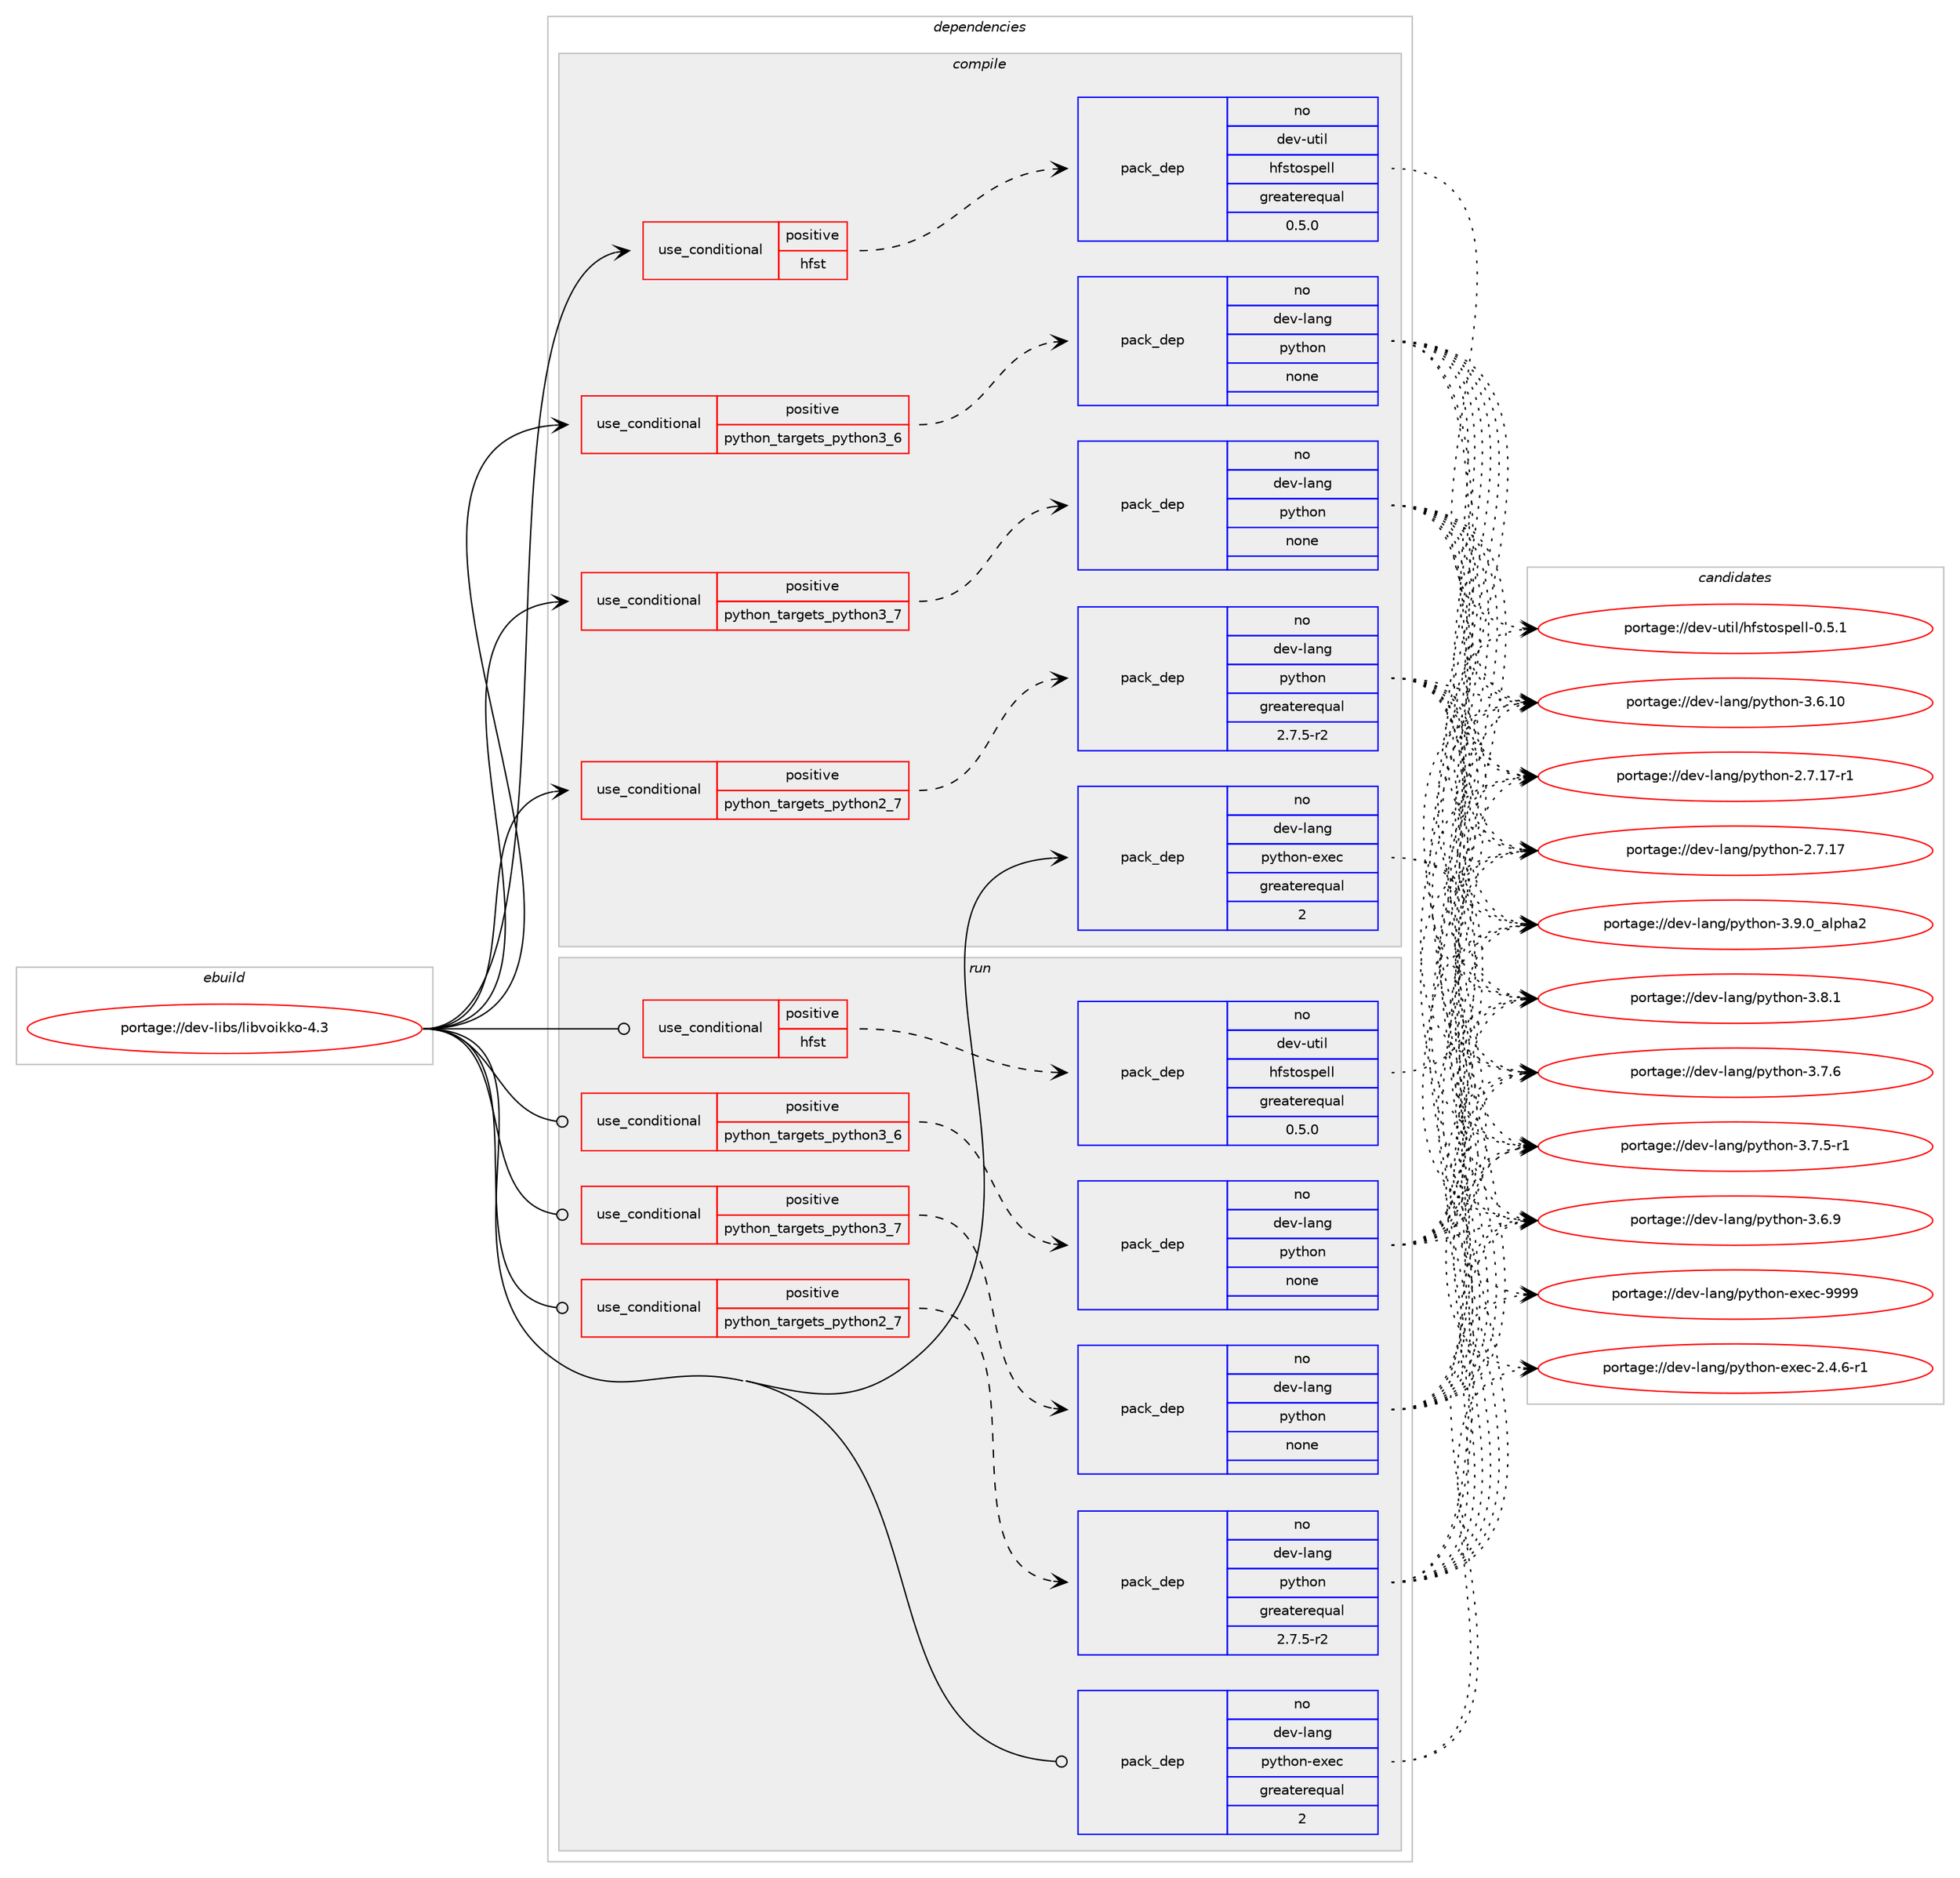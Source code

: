 digraph prolog {

# *************
# Graph options
# *************

newrank=true;
concentrate=true;
compound=true;
graph [rankdir=LR,fontname=Helvetica,fontsize=10,ranksep=1.5];#, ranksep=2.5, nodesep=0.2];
edge  [arrowhead=vee];
node  [fontname=Helvetica,fontsize=10];

# **********
# The ebuild
# **********

subgraph cluster_leftcol {
color=gray;
label=<<i>ebuild</i>>;
id [label="portage://dev-libs/libvoikko-4.3", color=red, width=4, href="../dev-libs/libvoikko-4.3.svg"];
}

# ****************
# The dependencies
# ****************

subgraph cluster_midcol {
color=gray;
label=<<i>dependencies</i>>;
subgraph cluster_compile {
fillcolor="#eeeeee";
style=filled;
label=<<i>compile</i>>;
subgraph cond124657 {
dependency510114 [label=<<TABLE BORDER="0" CELLBORDER="1" CELLSPACING="0" CELLPADDING="4"><TR><TD ROWSPAN="3" CELLPADDING="10">use_conditional</TD></TR><TR><TD>positive</TD></TR><TR><TD>hfst</TD></TR></TABLE>>, shape=none, color=red];
subgraph pack380237 {
dependency510115 [label=<<TABLE BORDER="0" CELLBORDER="1" CELLSPACING="0" CELLPADDING="4" WIDTH="220"><TR><TD ROWSPAN="6" CELLPADDING="30">pack_dep</TD></TR><TR><TD WIDTH="110">no</TD></TR><TR><TD>dev-util</TD></TR><TR><TD>hfstospell</TD></TR><TR><TD>greaterequal</TD></TR><TR><TD>0.5.0</TD></TR></TABLE>>, shape=none, color=blue];
}
dependency510114:e -> dependency510115:w [weight=20,style="dashed",arrowhead="vee"];
}
id:e -> dependency510114:w [weight=20,style="solid",arrowhead="vee"];
subgraph cond124658 {
dependency510116 [label=<<TABLE BORDER="0" CELLBORDER="1" CELLSPACING="0" CELLPADDING="4"><TR><TD ROWSPAN="3" CELLPADDING="10">use_conditional</TD></TR><TR><TD>positive</TD></TR><TR><TD>python_targets_python2_7</TD></TR></TABLE>>, shape=none, color=red];
subgraph pack380238 {
dependency510117 [label=<<TABLE BORDER="0" CELLBORDER="1" CELLSPACING="0" CELLPADDING="4" WIDTH="220"><TR><TD ROWSPAN="6" CELLPADDING="30">pack_dep</TD></TR><TR><TD WIDTH="110">no</TD></TR><TR><TD>dev-lang</TD></TR><TR><TD>python</TD></TR><TR><TD>greaterequal</TD></TR><TR><TD>2.7.5-r2</TD></TR></TABLE>>, shape=none, color=blue];
}
dependency510116:e -> dependency510117:w [weight=20,style="dashed",arrowhead="vee"];
}
id:e -> dependency510116:w [weight=20,style="solid",arrowhead="vee"];
subgraph cond124659 {
dependency510118 [label=<<TABLE BORDER="0" CELLBORDER="1" CELLSPACING="0" CELLPADDING="4"><TR><TD ROWSPAN="3" CELLPADDING="10">use_conditional</TD></TR><TR><TD>positive</TD></TR><TR><TD>python_targets_python3_6</TD></TR></TABLE>>, shape=none, color=red];
subgraph pack380239 {
dependency510119 [label=<<TABLE BORDER="0" CELLBORDER="1" CELLSPACING="0" CELLPADDING="4" WIDTH="220"><TR><TD ROWSPAN="6" CELLPADDING="30">pack_dep</TD></TR><TR><TD WIDTH="110">no</TD></TR><TR><TD>dev-lang</TD></TR><TR><TD>python</TD></TR><TR><TD>none</TD></TR><TR><TD></TD></TR></TABLE>>, shape=none, color=blue];
}
dependency510118:e -> dependency510119:w [weight=20,style="dashed",arrowhead="vee"];
}
id:e -> dependency510118:w [weight=20,style="solid",arrowhead="vee"];
subgraph cond124660 {
dependency510120 [label=<<TABLE BORDER="0" CELLBORDER="1" CELLSPACING="0" CELLPADDING="4"><TR><TD ROWSPAN="3" CELLPADDING="10">use_conditional</TD></TR><TR><TD>positive</TD></TR><TR><TD>python_targets_python3_7</TD></TR></TABLE>>, shape=none, color=red];
subgraph pack380240 {
dependency510121 [label=<<TABLE BORDER="0" CELLBORDER="1" CELLSPACING="0" CELLPADDING="4" WIDTH="220"><TR><TD ROWSPAN="6" CELLPADDING="30">pack_dep</TD></TR><TR><TD WIDTH="110">no</TD></TR><TR><TD>dev-lang</TD></TR><TR><TD>python</TD></TR><TR><TD>none</TD></TR><TR><TD></TD></TR></TABLE>>, shape=none, color=blue];
}
dependency510120:e -> dependency510121:w [weight=20,style="dashed",arrowhead="vee"];
}
id:e -> dependency510120:w [weight=20,style="solid",arrowhead="vee"];
subgraph pack380241 {
dependency510122 [label=<<TABLE BORDER="0" CELLBORDER="1" CELLSPACING="0" CELLPADDING="4" WIDTH="220"><TR><TD ROWSPAN="6" CELLPADDING="30">pack_dep</TD></TR><TR><TD WIDTH="110">no</TD></TR><TR><TD>dev-lang</TD></TR><TR><TD>python-exec</TD></TR><TR><TD>greaterequal</TD></TR><TR><TD>2</TD></TR></TABLE>>, shape=none, color=blue];
}
id:e -> dependency510122:w [weight=20,style="solid",arrowhead="vee"];
}
subgraph cluster_compileandrun {
fillcolor="#eeeeee";
style=filled;
label=<<i>compile and run</i>>;
}
subgraph cluster_run {
fillcolor="#eeeeee";
style=filled;
label=<<i>run</i>>;
subgraph cond124661 {
dependency510123 [label=<<TABLE BORDER="0" CELLBORDER="1" CELLSPACING="0" CELLPADDING="4"><TR><TD ROWSPAN="3" CELLPADDING="10">use_conditional</TD></TR><TR><TD>positive</TD></TR><TR><TD>hfst</TD></TR></TABLE>>, shape=none, color=red];
subgraph pack380242 {
dependency510124 [label=<<TABLE BORDER="0" CELLBORDER="1" CELLSPACING="0" CELLPADDING="4" WIDTH="220"><TR><TD ROWSPAN="6" CELLPADDING="30">pack_dep</TD></TR><TR><TD WIDTH="110">no</TD></TR><TR><TD>dev-util</TD></TR><TR><TD>hfstospell</TD></TR><TR><TD>greaterequal</TD></TR><TR><TD>0.5.0</TD></TR></TABLE>>, shape=none, color=blue];
}
dependency510123:e -> dependency510124:w [weight=20,style="dashed",arrowhead="vee"];
}
id:e -> dependency510123:w [weight=20,style="solid",arrowhead="odot"];
subgraph cond124662 {
dependency510125 [label=<<TABLE BORDER="0" CELLBORDER="1" CELLSPACING="0" CELLPADDING="4"><TR><TD ROWSPAN="3" CELLPADDING="10">use_conditional</TD></TR><TR><TD>positive</TD></TR><TR><TD>python_targets_python2_7</TD></TR></TABLE>>, shape=none, color=red];
subgraph pack380243 {
dependency510126 [label=<<TABLE BORDER="0" CELLBORDER="1" CELLSPACING="0" CELLPADDING="4" WIDTH="220"><TR><TD ROWSPAN="6" CELLPADDING="30">pack_dep</TD></TR><TR><TD WIDTH="110">no</TD></TR><TR><TD>dev-lang</TD></TR><TR><TD>python</TD></TR><TR><TD>greaterequal</TD></TR><TR><TD>2.7.5-r2</TD></TR></TABLE>>, shape=none, color=blue];
}
dependency510125:e -> dependency510126:w [weight=20,style="dashed",arrowhead="vee"];
}
id:e -> dependency510125:w [weight=20,style="solid",arrowhead="odot"];
subgraph cond124663 {
dependency510127 [label=<<TABLE BORDER="0" CELLBORDER="1" CELLSPACING="0" CELLPADDING="4"><TR><TD ROWSPAN="3" CELLPADDING="10">use_conditional</TD></TR><TR><TD>positive</TD></TR><TR><TD>python_targets_python3_6</TD></TR></TABLE>>, shape=none, color=red];
subgraph pack380244 {
dependency510128 [label=<<TABLE BORDER="0" CELLBORDER="1" CELLSPACING="0" CELLPADDING="4" WIDTH="220"><TR><TD ROWSPAN="6" CELLPADDING="30">pack_dep</TD></TR><TR><TD WIDTH="110">no</TD></TR><TR><TD>dev-lang</TD></TR><TR><TD>python</TD></TR><TR><TD>none</TD></TR><TR><TD></TD></TR></TABLE>>, shape=none, color=blue];
}
dependency510127:e -> dependency510128:w [weight=20,style="dashed",arrowhead="vee"];
}
id:e -> dependency510127:w [weight=20,style="solid",arrowhead="odot"];
subgraph cond124664 {
dependency510129 [label=<<TABLE BORDER="0" CELLBORDER="1" CELLSPACING="0" CELLPADDING="4"><TR><TD ROWSPAN="3" CELLPADDING="10">use_conditional</TD></TR><TR><TD>positive</TD></TR><TR><TD>python_targets_python3_7</TD></TR></TABLE>>, shape=none, color=red];
subgraph pack380245 {
dependency510130 [label=<<TABLE BORDER="0" CELLBORDER="1" CELLSPACING="0" CELLPADDING="4" WIDTH="220"><TR><TD ROWSPAN="6" CELLPADDING="30">pack_dep</TD></TR><TR><TD WIDTH="110">no</TD></TR><TR><TD>dev-lang</TD></TR><TR><TD>python</TD></TR><TR><TD>none</TD></TR><TR><TD></TD></TR></TABLE>>, shape=none, color=blue];
}
dependency510129:e -> dependency510130:w [weight=20,style="dashed",arrowhead="vee"];
}
id:e -> dependency510129:w [weight=20,style="solid",arrowhead="odot"];
subgraph pack380246 {
dependency510131 [label=<<TABLE BORDER="0" CELLBORDER="1" CELLSPACING="0" CELLPADDING="4" WIDTH="220"><TR><TD ROWSPAN="6" CELLPADDING="30">pack_dep</TD></TR><TR><TD WIDTH="110">no</TD></TR><TR><TD>dev-lang</TD></TR><TR><TD>python-exec</TD></TR><TR><TD>greaterequal</TD></TR><TR><TD>2</TD></TR></TABLE>>, shape=none, color=blue];
}
id:e -> dependency510131:w [weight=20,style="solid",arrowhead="odot"];
}
}

# **************
# The candidates
# **************

subgraph cluster_choices {
rank=same;
color=gray;
label=<<i>candidates</i>>;

subgraph choice380237 {
color=black;
nodesep=1;
choice1001011184511711610510847104102115116111115112101108108454846534649 [label="portage://dev-util/hfstospell-0.5.1", color=red, width=4,href="../dev-util/hfstospell-0.5.1.svg"];
dependency510115:e -> choice1001011184511711610510847104102115116111115112101108108454846534649:w [style=dotted,weight="100"];
}
subgraph choice380238 {
color=black;
nodesep=1;
choice10010111845108971101034711212111610411111045514657464895971081121049750 [label="portage://dev-lang/python-3.9.0_alpha2", color=red, width=4,href="../dev-lang/python-3.9.0_alpha2.svg"];
choice100101118451089711010347112121116104111110455146564649 [label="portage://dev-lang/python-3.8.1", color=red, width=4,href="../dev-lang/python-3.8.1.svg"];
choice100101118451089711010347112121116104111110455146554654 [label="portage://dev-lang/python-3.7.6", color=red, width=4,href="../dev-lang/python-3.7.6.svg"];
choice1001011184510897110103471121211161041111104551465546534511449 [label="portage://dev-lang/python-3.7.5-r1", color=red, width=4,href="../dev-lang/python-3.7.5-r1.svg"];
choice100101118451089711010347112121116104111110455146544657 [label="portage://dev-lang/python-3.6.9", color=red, width=4,href="../dev-lang/python-3.6.9.svg"];
choice10010111845108971101034711212111610411111045514654464948 [label="portage://dev-lang/python-3.6.10", color=red, width=4,href="../dev-lang/python-3.6.10.svg"];
choice100101118451089711010347112121116104111110455046554649554511449 [label="portage://dev-lang/python-2.7.17-r1", color=red, width=4,href="../dev-lang/python-2.7.17-r1.svg"];
choice10010111845108971101034711212111610411111045504655464955 [label="portage://dev-lang/python-2.7.17", color=red, width=4,href="../dev-lang/python-2.7.17.svg"];
dependency510117:e -> choice10010111845108971101034711212111610411111045514657464895971081121049750:w [style=dotted,weight="100"];
dependency510117:e -> choice100101118451089711010347112121116104111110455146564649:w [style=dotted,weight="100"];
dependency510117:e -> choice100101118451089711010347112121116104111110455146554654:w [style=dotted,weight="100"];
dependency510117:e -> choice1001011184510897110103471121211161041111104551465546534511449:w [style=dotted,weight="100"];
dependency510117:e -> choice100101118451089711010347112121116104111110455146544657:w [style=dotted,weight="100"];
dependency510117:e -> choice10010111845108971101034711212111610411111045514654464948:w [style=dotted,weight="100"];
dependency510117:e -> choice100101118451089711010347112121116104111110455046554649554511449:w [style=dotted,weight="100"];
dependency510117:e -> choice10010111845108971101034711212111610411111045504655464955:w [style=dotted,weight="100"];
}
subgraph choice380239 {
color=black;
nodesep=1;
choice10010111845108971101034711212111610411111045514657464895971081121049750 [label="portage://dev-lang/python-3.9.0_alpha2", color=red, width=4,href="../dev-lang/python-3.9.0_alpha2.svg"];
choice100101118451089711010347112121116104111110455146564649 [label="portage://dev-lang/python-3.8.1", color=red, width=4,href="../dev-lang/python-3.8.1.svg"];
choice100101118451089711010347112121116104111110455146554654 [label="portage://dev-lang/python-3.7.6", color=red, width=4,href="../dev-lang/python-3.7.6.svg"];
choice1001011184510897110103471121211161041111104551465546534511449 [label="portage://dev-lang/python-3.7.5-r1", color=red, width=4,href="../dev-lang/python-3.7.5-r1.svg"];
choice100101118451089711010347112121116104111110455146544657 [label="portage://dev-lang/python-3.6.9", color=red, width=4,href="../dev-lang/python-3.6.9.svg"];
choice10010111845108971101034711212111610411111045514654464948 [label="portage://dev-lang/python-3.6.10", color=red, width=4,href="../dev-lang/python-3.6.10.svg"];
choice100101118451089711010347112121116104111110455046554649554511449 [label="portage://dev-lang/python-2.7.17-r1", color=red, width=4,href="../dev-lang/python-2.7.17-r1.svg"];
choice10010111845108971101034711212111610411111045504655464955 [label="portage://dev-lang/python-2.7.17", color=red, width=4,href="../dev-lang/python-2.7.17.svg"];
dependency510119:e -> choice10010111845108971101034711212111610411111045514657464895971081121049750:w [style=dotted,weight="100"];
dependency510119:e -> choice100101118451089711010347112121116104111110455146564649:w [style=dotted,weight="100"];
dependency510119:e -> choice100101118451089711010347112121116104111110455146554654:w [style=dotted,weight="100"];
dependency510119:e -> choice1001011184510897110103471121211161041111104551465546534511449:w [style=dotted,weight="100"];
dependency510119:e -> choice100101118451089711010347112121116104111110455146544657:w [style=dotted,weight="100"];
dependency510119:e -> choice10010111845108971101034711212111610411111045514654464948:w [style=dotted,weight="100"];
dependency510119:e -> choice100101118451089711010347112121116104111110455046554649554511449:w [style=dotted,weight="100"];
dependency510119:e -> choice10010111845108971101034711212111610411111045504655464955:w [style=dotted,weight="100"];
}
subgraph choice380240 {
color=black;
nodesep=1;
choice10010111845108971101034711212111610411111045514657464895971081121049750 [label="portage://dev-lang/python-3.9.0_alpha2", color=red, width=4,href="../dev-lang/python-3.9.0_alpha2.svg"];
choice100101118451089711010347112121116104111110455146564649 [label="portage://dev-lang/python-3.8.1", color=red, width=4,href="../dev-lang/python-3.8.1.svg"];
choice100101118451089711010347112121116104111110455146554654 [label="portage://dev-lang/python-3.7.6", color=red, width=4,href="../dev-lang/python-3.7.6.svg"];
choice1001011184510897110103471121211161041111104551465546534511449 [label="portage://dev-lang/python-3.7.5-r1", color=red, width=4,href="../dev-lang/python-3.7.5-r1.svg"];
choice100101118451089711010347112121116104111110455146544657 [label="portage://dev-lang/python-3.6.9", color=red, width=4,href="../dev-lang/python-3.6.9.svg"];
choice10010111845108971101034711212111610411111045514654464948 [label="portage://dev-lang/python-3.6.10", color=red, width=4,href="../dev-lang/python-3.6.10.svg"];
choice100101118451089711010347112121116104111110455046554649554511449 [label="portage://dev-lang/python-2.7.17-r1", color=red, width=4,href="../dev-lang/python-2.7.17-r1.svg"];
choice10010111845108971101034711212111610411111045504655464955 [label="portage://dev-lang/python-2.7.17", color=red, width=4,href="../dev-lang/python-2.7.17.svg"];
dependency510121:e -> choice10010111845108971101034711212111610411111045514657464895971081121049750:w [style=dotted,weight="100"];
dependency510121:e -> choice100101118451089711010347112121116104111110455146564649:w [style=dotted,weight="100"];
dependency510121:e -> choice100101118451089711010347112121116104111110455146554654:w [style=dotted,weight="100"];
dependency510121:e -> choice1001011184510897110103471121211161041111104551465546534511449:w [style=dotted,weight="100"];
dependency510121:e -> choice100101118451089711010347112121116104111110455146544657:w [style=dotted,weight="100"];
dependency510121:e -> choice10010111845108971101034711212111610411111045514654464948:w [style=dotted,weight="100"];
dependency510121:e -> choice100101118451089711010347112121116104111110455046554649554511449:w [style=dotted,weight="100"];
dependency510121:e -> choice10010111845108971101034711212111610411111045504655464955:w [style=dotted,weight="100"];
}
subgraph choice380241 {
color=black;
nodesep=1;
choice10010111845108971101034711212111610411111045101120101994557575757 [label="portage://dev-lang/python-exec-9999", color=red, width=4,href="../dev-lang/python-exec-9999.svg"];
choice10010111845108971101034711212111610411111045101120101994550465246544511449 [label="portage://dev-lang/python-exec-2.4.6-r1", color=red, width=4,href="../dev-lang/python-exec-2.4.6-r1.svg"];
dependency510122:e -> choice10010111845108971101034711212111610411111045101120101994557575757:w [style=dotted,weight="100"];
dependency510122:e -> choice10010111845108971101034711212111610411111045101120101994550465246544511449:w [style=dotted,weight="100"];
}
subgraph choice380242 {
color=black;
nodesep=1;
choice1001011184511711610510847104102115116111115112101108108454846534649 [label="portage://dev-util/hfstospell-0.5.1", color=red, width=4,href="../dev-util/hfstospell-0.5.1.svg"];
dependency510124:e -> choice1001011184511711610510847104102115116111115112101108108454846534649:w [style=dotted,weight="100"];
}
subgraph choice380243 {
color=black;
nodesep=1;
choice10010111845108971101034711212111610411111045514657464895971081121049750 [label="portage://dev-lang/python-3.9.0_alpha2", color=red, width=4,href="../dev-lang/python-3.9.0_alpha2.svg"];
choice100101118451089711010347112121116104111110455146564649 [label="portage://dev-lang/python-3.8.1", color=red, width=4,href="../dev-lang/python-3.8.1.svg"];
choice100101118451089711010347112121116104111110455146554654 [label="portage://dev-lang/python-3.7.6", color=red, width=4,href="../dev-lang/python-3.7.6.svg"];
choice1001011184510897110103471121211161041111104551465546534511449 [label="portage://dev-lang/python-3.7.5-r1", color=red, width=4,href="../dev-lang/python-3.7.5-r1.svg"];
choice100101118451089711010347112121116104111110455146544657 [label="portage://dev-lang/python-3.6.9", color=red, width=4,href="../dev-lang/python-3.6.9.svg"];
choice10010111845108971101034711212111610411111045514654464948 [label="portage://dev-lang/python-3.6.10", color=red, width=4,href="../dev-lang/python-3.6.10.svg"];
choice100101118451089711010347112121116104111110455046554649554511449 [label="portage://dev-lang/python-2.7.17-r1", color=red, width=4,href="../dev-lang/python-2.7.17-r1.svg"];
choice10010111845108971101034711212111610411111045504655464955 [label="portage://dev-lang/python-2.7.17", color=red, width=4,href="../dev-lang/python-2.7.17.svg"];
dependency510126:e -> choice10010111845108971101034711212111610411111045514657464895971081121049750:w [style=dotted,weight="100"];
dependency510126:e -> choice100101118451089711010347112121116104111110455146564649:w [style=dotted,weight="100"];
dependency510126:e -> choice100101118451089711010347112121116104111110455146554654:w [style=dotted,weight="100"];
dependency510126:e -> choice1001011184510897110103471121211161041111104551465546534511449:w [style=dotted,weight="100"];
dependency510126:e -> choice100101118451089711010347112121116104111110455146544657:w [style=dotted,weight="100"];
dependency510126:e -> choice10010111845108971101034711212111610411111045514654464948:w [style=dotted,weight="100"];
dependency510126:e -> choice100101118451089711010347112121116104111110455046554649554511449:w [style=dotted,weight="100"];
dependency510126:e -> choice10010111845108971101034711212111610411111045504655464955:w [style=dotted,weight="100"];
}
subgraph choice380244 {
color=black;
nodesep=1;
choice10010111845108971101034711212111610411111045514657464895971081121049750 [label="portage://dev-lang/python-3.9.0_alpha2", color=red, width=4,href="../dev-lang/python-3.9.0_alpha2.svg"];
choice100101118451089711010347112121116104111110455146564649 [label="portage://dev-lang/python-3.8.1", color=red, width=4,href="../dev-lang/python-3.8.1.svg"];
choice100101118451089711010347112121116104111110455146554654 [label="portage://dev-lang/python-3.7.6", color=red, width=4,href="../dev-lang/python-3.7.6.svg"];
choice1001011184510897110103471121211161041111104551465546534511449 [label="portage://dev-lang/python-3.7.5-r1", color=red, width=4,href="../dev-lang/python-3.7.5-r1.svg"];
choice100101118451089711010347112121116104111110455146544657 [label="portage://dev-lang/python-3.6.9", color=red, width=4,href="../dev-lang/python-3.6.9.svg"];
choice10010111845108971101034711212111610411111045514654464948 [label="portage://dev-lang/python-3.6.10", color=red, width=4,href="../dev-lang/python-3.6.10.svg"];
choice100101118451089711010347112121116104111110455046554649554511449 [label="portage://dev-lang/python-2.7.17-r1", color=red, width=4,href="../dev-lang/python-2.7.17-r1.svg"];
choice10010111845108971101034711212111610411111045504655464955 [label="portage://dev-lang/python-2.7.17", color=red, width=4,href="../dev-lang/python-2.7.17.svg"];
dependency510128:e -> choice10010111845108971101034711212111610411111045514657464895971081121049750:w [style=dotted,weight="100"];
dependency510128:e -> choice100101118451089711010347112121116104111110455146564649:w [style=dotted,weight="100"];
dependency510128:e -> choice100101118451089711010347112121116104111110455146554654:w [style=dotted,weight="100"];
dependency510128:e -> choice1001011184510897110103471121211161041111104551465546534511449:w [style=dotted,weight="100"];
dependency510128:e -> choice100101118451089711010347112121116104111110455146544657:w [style=dotted,weight="100"];
dependency510128:e -> choice10010111845108971101034711212111610411111045514654464948:w [style=dotted,weight="100"];
dependency510128:e -> choice100101118451089711010347112121116104111110455046554649554511449:w [style=dotted,weight="100"];
dependency510128:e -> choice10010111845108971101034711212111610411111045504655464955:w [style=dotted,weight="100"];
}
subgraph choice380245 {
color=black;
nodesep=1;
choice10010111845108971101034711212111610411111045514657464895971081121049750 [label="portage://dev-lang/python-3.9.0_alpha2", color=red, width=4,href="../dev-lang/python-3.9.0_alpha2.svg"];
choice100101118451089711010347112121116104111110455146564649 [label="portage://dev-lang/python-3.8.1", color=red, width=4,href="../dev-lang/python-3.8.1.svg"];
choice100101118451089711010347112121116104111110455146554654 [label="portage://dev-lang/python-3.7.6", color=red, width=4,href="../dev-lang/python-3.7.6.svg"];
choice1001011184510897110103471121211161041111104551465546534511449 [label="portage://dev-lang/python-3.7.5-r1", color=red, width=4,href="../dev-lang/python-3.7.5-r1.svg"];
choice100101118451089711010347112121116104111110455146544657 [label="portage://dev-lang/python-3.6.9", color=red, width=4,href="../dev-lang/python-3.6.9.svg"];
choice10010111845108971101034711212111610411111045514654464948 [label="portage://dev-lang/python-3.6.10", color=red, width=4,href="../dev-lang/python-3.6.10.svg"];
choice100101118451089711010347112121116104111110455046554649554511449 [label="portage://dev-lang/python-2.7.17-r1", color=red, width=4,href="../dev-lang/python-2.7.17-r1.svg"];
choice10010111845108971101034711212111610411111045504655464955 [label="portage://dev-lang/python-2.7.17", color=red, width=4,href="../dev-lang/python-2.7.17.svg"];
dependency510130:e -> choice10010111845108971101034711212111610411111045514657464895971081121049750:w [style=dotted,weight="100"];
dependency510130:e -> choice100101118451089711010347112121116104111110455146564649:w [style=dotted,weight="100"];
dependency510130:e -> choice100101118451089711010347112121116104111110455146554654:w [style=dotted,weight="100"];
dependency510130:e -> choice1001011184510897110103471121211161041111104551465546534511449:w [style=dotted,weight="100"];
dependency510130:e -> choice100101118451089711010347112121116104111110455146544657:w [style=dotted,weight="100"];
dependency510130:e -> choice10010111845108971101034711212111610411111045514654464948:w [style=dotted,weight="100"];
dependency510130:e -> choice100101118451089711010347112121116104111110455046554649554511449:w [style=dotted,weight="100"];
dependency510130:e -> choice10010111845108971101034711212111610411111045504655464955:w [style=dotted,weight="100"];
}
subgraph choice380246 {
color=black;
nodesep=1;
choice10010111845108971101034711212111610411111045101120101994557575757 [label="portage://dev-lang/python-exec-9999", color=red, width=4,href="../dev-lang/python-exec-9999.svg"];
choice10010111845108971101034711212111610411111045101120101994550465246544511449 [label="portage://dev-lang/python-exec-2.4.6-r1", color=red, width=4,href="../dev-lang/python-exec-2.4.6-r1.svg"];
dependency510131:e -> choice10010111845108971101034711212111610411111045101120101994557575757:w [style=dotted,weight="100"];
dependency510131:e -> choice10010111845108971101034711212111610411111045101120101994550465246544511449:w [style=dotted,weight="100"];
}
}

}
